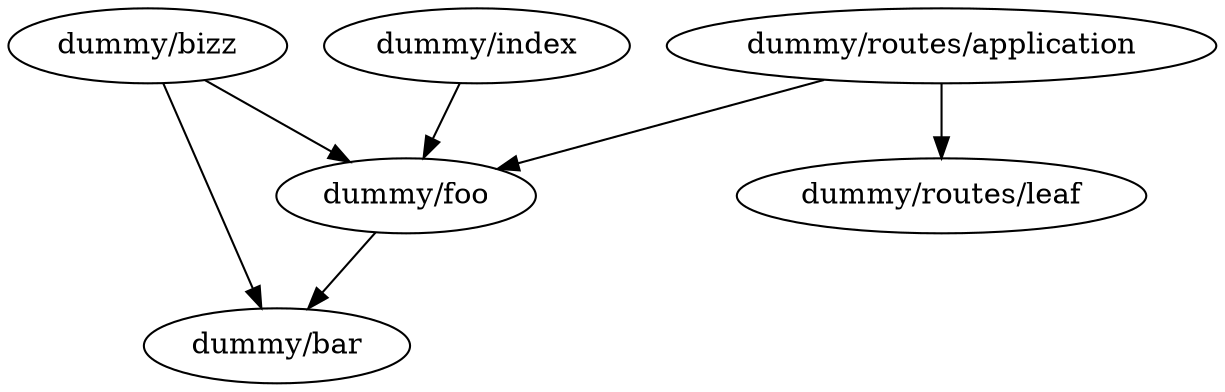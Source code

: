 strict digraph {
  "dummy/bar" [id="dummy/bar",outputPath="/Users/chietala/workspace/fs-graph/tmp-dir/dummy/bar.ts",inputPath="/Users/chietala/workspace/fs-graph/test/fixtures/dummy/bar.ts",ast="[object Object]",imports="",relativePath="dummy/bar.ts"]
  "dummy/bizz" [id="dummy/bizz",outputPath="/Users/chietala/workspace/fs-graph/tmp-dir/dummy/bizz.ts",inputPath="/Users/chietala/workspace/fs-graph/test/fixtures/dummy/bizz.ts",ast="[object Object]",imports="dummy/bar,dummy/foo",relativePath="dummy/bizz.ts"]
  "dummy/foo" [id="dummy/foo",outputPath="/Users/chietala/workspace/fs-graph/tmp-dir/dummy/foo.ts",inputPath="/Users/chietala/workspace/fs-graph/test/fixtures/dummy/foo.ts",ast="[object Object]",imports="dummy/bar",relativePath="dummy/foo"]
  "dummy/index" [id="dummy/index",outputPath="/Users/chietala/workspace/fs-graph/tmp-dir/dummy/index.ts",inputPath="/Users/chietala/workspace/fs-graph/test/fixtures/dummy/index.ts",ast="[object Object]",imports="dummy/foo",relativePath="dummy/index.ts"]
  "dummy/routes/application" [id="dummy/routes/application",outputPath="/Users/chietala/workspace/fs-graph/tmp-dir/dummy/routes/application.ts",inputPath="/Users/chietala/workspace/fs-graph/test/fixtures/dummy/routes/application.ts",ast="[object Object]",imports="dummy/foo,dummy/routes/leaf",relativePath="dummy/routes/application.ts"]
  "dummy/routes/leaf" [id="dummy/routes/leaf",outputPath="/Users/chietala/workspace/fs-graph/tmp-dir/dummy/routes/leaf.ts",inputPath="/Users/chietala/workspace/fs-graph/test/fixtures/dummy/routes/leaf.ts",ast="[object Object]",imports="",relativePath="dummy/routes/leaf"]
  "dummy/bizz" -> "dummy/bar"
  "dummy/bizz" -> "dummy/foo"
  "dummy/foo" -> "dummy/bar"
  "dummy/index" -> "dummy/foo"
  "dummy/routes/application" -> "dummy/foo"
  "dummy/routes/application" -> "dummy/routes/leaf"
}
